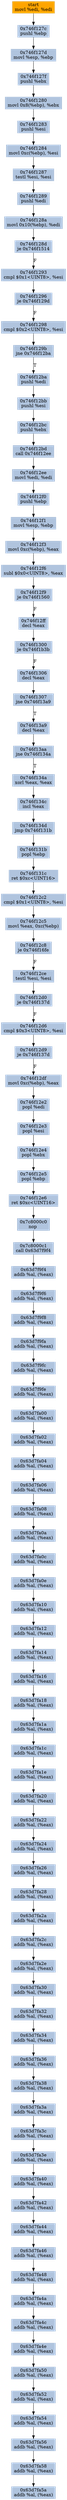 digraph G {
node[shape=rectangle,style=filled,fillcolor=lightsteelblue,color=lightsteelblue]
bgcolor="transparent"
a0x746f127amovl_edi_edi[label="start\nmovl %edi, %edi",color="lightgrey",fillcolor="orange"];
a0x746f127cpushl_ebp[label="0x746f127c\npushl %ebp"];
a0x746f127dmovl_esp_ebp[label="0x746f127d\nmovl %esp, %ebp"];
a0x746f127fpushl_ebx[label="0x746f127f\npushl %ebx"];
a0x746f1280movl_0x8ebp__ebx[label="0x746f1280\nmovl 0x8(%ebp), %ebx"];
a0x746f1283pushl_esi[label="0x746f1283\npushl %esi"];
a0x746f1284movl_0xcebp__esi[label="0x746f1284\nmovl 0xc(%ebp), %esi"];
a0x746f1287testl_esi_esi[label="0x746f1287\ntestl %esi, %esi"];
a0x746f1289pushl_edi[label="0x746f1289\npushl %edi"];
a0x746f128amovl_0x10ebp__edi[label="0x746f128a\nmovl 0x10(%ebp), %edi"];
a0x746f128dje_0x746f1514[label="0x746f128d\nje 0x746f1514"];
a0x746f1293cmpl_0x1UINT8_esi[label="0x746f1293\ncmpl $0x1<UINT8>, %esi"];
a0x746f1296je_0x746f129d[label="0x746f1296\nje 0x746f129d"];
a0x746f1298cmpl_0x2UINT8_esi[label="0x746f1298\ncmpl $0x2<UINT8>, %esi"];
a0x746f129bjne_0x746f12ba[label="0x746f129b\njne 0x746f12ba"];
a0x746f12bapushl_edi[label="0x746f12ba\npushl %edi"];
a0x746f12bbpushl_esi[label="0x746f12bb\npushl %esi"];
a0x746f12bcpushl_ebx[label="0x746f12bc\npushl %ebx"];
a0x746f12bdcall_0x746f12ee[label="0x746f12bd\ncall 0x746f12ee"];
a0x746f12eemovl_edi_edi[label="0x746f12ee\nmovl %edi, %edi"];
a0x746f12f0pushl_ebp[label="0x746f12f0\npushl %ebp"];
a0x746f12f1movl_esp_ebp[label="0x746f12f1\nmovl %esp, %ebp"];
a0x746f12f3movl_0xcebp__eax[label="0x746f12f3\nmovl 0xc(%ebp), %eax"];
a0x746f12f6subl_0x0UINT8_eax[label="0x746f12f6\nsubl $0x0<UINT8>, %eax"];
a0x746f12f9je_0x746f1560[label="0x746f12f9\nje 0x746f1560"];
a0x746f12ffdecl_eax[label="0x746f12ff\ndecl %eax"];
a0x746f1300je_0x746f1b3b[label="0x746f1300\nje 0x746f1b3b"];
a0x746f1306decl_eax[label="0x746f1306\ndecl %eax"];
a0x746f1307jne_0x746f13a9[label="0x746f1307\njne 0x746f13a9"];
a0x746f13a9decl_eax[label="0x746f13a9\ndecl %eax"];
a0x746f13aajne_0x746f134a[label="0x746f13aa\njne 0x746f134a"];
a0x746f134axorl_eax_eax[label="0x746f134a\nxorl %eax, %eax"];
a0x746f134cincl_eax[label="0x746f134c\nincl %eax"];
a0x746f134djmp_0x746f131b[label="0x746f134d\njmp 0x746f131b"];
a0x746f131bpopl_ebp[label="0x746f131b\npopl %ebp"];
a0x746f131cret_0xcUINT16[label="0x746f131c\nret $0xc<UINT16>"];
a0x746f12c2cmpl_0x1UINT8_esi[label="0x746f12c2\ncmpl $0x1<UINT8>, %esi"];
a0x746f12c5movl_eax_0xcebp_[label="0x746f12c5\nmovl %eax, 0xc(%ebp)"];
a0x746f12c8je_0x746f16fe[label="0x746f12c8\nje 0x746f16fe"];
a0x746f12cetestl_esi_esi[label="0x746f12ce\ntestl %esi, %esi"];
a0x746f12d0je_0x746f137d[label="0x746f12d0\nje 0x746f137d"];
a0x746f12d6cmpl_0x3UINT8_esi[label="0x746f12d6\ncmpl $0x3<UINT8>, %esi"];
a0x746f12d9je_0x746f137d[label="0x746f12d9\nje 0x746f137d"];
a0x746f12dfmovl_0xcebp__eax[label="0x746f12df\nmovl 0xc(%ebp), %eax"];
a0x746f12e2popl_edi[label="0x746f12e2\npopl %edi"];
a0x746f12e3popl_esi[label="0x746f12e3\npopl %esi"];
a0x746f12e4popl_ebx[label="0x746f12e4\npopl %ebx"];
a0x746f12e5popl_ebp[label="0x746f12e5\npopl %ebp"];
a0x746f12e6ret_0xcUINT16[label="0x746f12e6\nret $0xc<UINT16>"];
a0x7c8000c0nop_[label="0x7c8000c0\nnop "];
a0x7c8000c1call_0x63d7f9f4[label="0x7c8000c1\ncall 0x63d7f9f4"];
a0x63d7f9f4addb_al_eax_[label="0x63d7f9f4\naddb %al, (%eax)"];
a0x63d7f9f6addb_al_eax_[label="0x63d7f9f6\naddb %al, (%eax)"];
a0x63d7f9f8addb_al_eax_[label="0x63d7f9f8\naddb %al, (%eax)"];
a0x63d7f9faaddb_al_eax_[label="0x63d7f9fa\naddb %al, (%eax)"];
a0x63d7f9fcaddb_al_eax_[label="0x63d7f9fc\naddb %al, (%eax)"];
a0x63d7f9feaddb_al_eax_[label="0x63d7f9fe\naddb %al, (%eax)"];
a0x63d7fa00addb_al_eax_[label="0x63d7fa00\naddb %al, (%eax)"];
a0x63d7fa02addb_al_eax_[label="0x63d7fa02\naddb %al, (%eax)"];
a0x63d7fa04addb_al_eax_[label="0x63d7fa04\naddb %al, (%eax)"];
a0x63d7fa06addb_al_eax_[label="0x63d7fa06\naddb %al, (%eax)"];
a0x63d7fa08addb_al_eax_[label="0x63d7fa08\naddb %al, (%eax)"];
a0x63d7fa0aaddb_al_eax_[label="0x63d7fa0a\naddb %al, (%eax)"];
a0x63d7fa0caddb_al_eax_[label="0x63d7fa0c\naddb %al, (%eax)"];
a0x63d7fa0eaddb_al_eax_[label="0x63d7fa0e\naddb %al, (%eax)"];
a0x63d7fa10addb_al_eax_[label="0x63d7fa10\naddb %al, (%eax)"];
a0x63d7fa12addb_al_eax_[label="0x63d7fa12\naddb %al, (%eax)"];
a0x63d7fa14addb_al_eax_[label="0x63d7fa14\naddb %al, (%eax)"];
a0x63d7fa16addb_al_eax_[label="0x63d7fa16\naddb %al, (%eax)"];
a0x63d7fa18addb_al_eax_[label="0x63d7fa18\naddb %al, (%eax)"];
a0x63d7fa1aaddb_al_eax_[label="0x63d7fa1a\naddb %al, (%eax)"];
a0x63d7fa1caddb_al_eax_[label="0x63d7fa1c\naddb %al, (%eax)"];
a0x63d7fa1eaddb_al_eax_[label="0x63d7fa1e\naddb %al, (%eax)"];
a0x63d7fa20addb_al_eax_[label="0x63d7fa20\naddb %al, (%eax)"];
a0x63d7fa22addb_al_eax_[label="0x63d7fa22\naddb %al, (%eax)"];
a0x63d7fa24addb_al_eax_[label="0x63d7fa24\naddb %al, (%eax)"];
a0x63d7fa26addb_al_eax_[label="0x63d7fa26\naddb %al, (%eax)"];
a0x63d7fa28addb_al_eax_[label="0x63d7fa28\naddb %al, (%eax)"];
a0x63d7fa2aaddb_al_eax_[label="0x63d7fa2a\naddb %al, (%eax)"];
a0x63d7fa2caddb_al_eax_[label="0x63d7fa2c\naddb %al, (%eax)"];
a0x63d7fa2eaddb_al_eax_[label="0x63d7fa2e\naddb %al, (%eax)"];
a0x63d7fa30addb_al_eax_[label="0x63d7fa30\naddb %al, (%eax)"];
a0x63d7fa32addb_al_eax_[label="0x63d7fa32\naddb %al, (%eax)"];
a0x63d7fa34addb_al_eax_[label="0x63d7fa34\naddb %al, (%eax)"];
a0x63d7fa36addb_al_eax_[label="0x63d7fa36\naddb %al, (%eax)"];
a0x63d7fa38addb_al_eax_[label="0x63d7fa38\naddb %al, (%eax)"];
a0x63d7fa3aaddb_al_eax_[label="0x63d7fa3a\naddb %al, (%eax)"];
a0x63d7fa3caddb_al_eax_[label="0x63d7fa3c\naddb %al, (%eax)"];
a0x63d7fa3eaddb_al_eax_[label="0x63d7fa3e\naddb %al, (%eax)"];
a0x63d7fa40addb_al_eax_[label="0x63d7fa40\naddb %al, (%eax)"];
a0x63d7fa42addb_al_eax_[label="0x63d7fa42\naddb %al, (%eax)"];
a0x63d7fa44addb_al_eax_[label="0x63d7fa44\naddb %al, (%eax)"];
a0x63d7fa46addb_al_eax_[label="0x63d7fa46\naddb %al, (%eax)"];
a0x63d7fa48addb_al_eax_[label="0x63d7fa48\naddb %al, (%eax)"];
a0x63d7fa4aaddb_al_eax_[label="0x63d7fa4a\naddb %al, (%eax)"];
a0x63d7fa4caddb_al_eax_[label="0x63d7fa4c\naddb %al, (%eax)"];
a0x63d7fa4eaddb_al_eax_[label="0x63d7fa4e\naddb %al, (%eax)"];
a0x63d7fa50addb_al_eax_[label="0x63d7fa50\naddb %al, (%eax)"];
a0x63d7fa52addb_al_eax_[label="0x63d7fa52\naddb %al, (%eax)"];
a0x63d7fa54addb_al_eax_[label="0x63d7fa54\naddb %al, (%eax)"];
a0x63d7fa56addb_al_eax_[label="0x63d7fa56\naddb %al, (%eax)"];
a0x63d7fa58addb_al_eax_[label="0x63d7fa58\naddb %al, (%eax)"];
a0x63d7fa5aaddb_al_eax_[label="0x63d7fa5a\naddb %al, (%eax)"];
a0x746f127amovl_edi_edi -> a0x746f127cpushl_ebp [color="#000000"];
a0x746f127cpushl_ebp -> a0x746f127dmovl_esp_ebp [color="#000000"];
a0x746f127dmovl_esp_ebp -> a0x746f127fpushl_ebx [color="#000000"];
a0x746f127fpushl_ebx -> a0x746f1280movl_0x8ebp__ebx [color="#000000"];
a0x746f1280movl_0x8ebp__ebx -> a0x746f1283pushl_esi [color="#000000"];
a0x746f1283pushl_esi -> a0x746f1284movl_0xcebp__esi [color="#000000"];
a0x746f1284movl_0xcebp__esi -> a0x746f1287testl_esi_esi [color="#000000"];
a0x746f1287testl_esi_esi -> a0x746f1289pushl_edi [color="#000000"];
a0x746f1289pushl_edi -> a0x746f128amovl_0x10ebp__edi [color="#000000"];
a0x746f128amovl_0x10ebp__edi -> a0x746f128dje_0x746f1514 [color="#000000"];
a0x746f128dje_0x746f1514 -> a0x746f1293cmpl_0x1UINT8_esi [color="#000000",label="F"];
a0x746f1293cmpl_0x1UINT8_esi -> a0x746f1296je_0x746f129d [color="#000000"];
a0x746f1296je_0x746f129d -> a0x746f1298cmpl_0x2UINT8_esi [color="#000000",label="F"];
a0x746f1298cmpl_0x2UINT8_esi -> a0x746f129bjne_0x746f12ba [color="#000000"];
a0x746f129bjne_0x746f12ba -> a0x746f12bapushl_edi [color="#000000",label="T"];
a0x746f12bapushl_edi -> a0x746f12bbpushl_esi [color="#000000"];
a0x746f12bbpushl_esi -> a0x746f12bcpushl_ebx [color="#000000"];
a0x746f12bcpushl_ebx -> a0x746f12bdcall_0x746f12ee [color="#000000"];
a0x746f12bdcall_0x746f12ee -> a0x746f12eemovl_edi_edi [color="#000000"];
a0x746f12eemovl_edi_edi -> a0x746f12f0pushl_ebp [color="#000000"];
a0x746f12f0pushl_ebp -> a0x746f12f1movl_esp_ebp [color="#000000"];
a0x746f12f1movl_esp_ebp -> a0x746f12f3movl_0xcebp__eax [color="#000000"];
a0x746f12f3movl_0xcebp__eax -> a0x746f12f6subl_0x0UINT8_eax [color="#000000"];
a0x746f12f6subl_0x0UINT8_eax -> a0x746f12f9je_0x746f1560 [color="#000000"];
a0x746f12f9je_0x746f1560 -> a0x746f12ffdecl_eax [color="#000000",label="F"];
a0x746f12ffdecl_eax -> a0x746f1300je_0x746f1b3b [color="#000000"];
a0x746f1300je_0x746f1b3b -> a0x746f1306decl_eax [color="#000000",label="F"];
a0x746f1306decl_eax -> a0x746f1307jne_0x746f13a9 [color="#000000"];
a0x746f1307jne_0x746f13a9 -> a0x746f13a9decl_eax [color="#000000",label="T"];
a0x746f13a9decl_eax -> a0x746f13aajne_0x746f134a [color="#000000"];
a0x746f13aajne_0x746f134a -> a0x746f134axorl_eax_eax [color="#000000",label="T"];
a0x746f134axorl_eax_eax -> a0x746f134cincl_eax [color="#000000"];
a0x746f134cincl_eax -> a0x746f134djmp_0x746f131b [color="#000000"];
a0x746f134djmp_0x746f131b -> a0x746f131bpopl_ebp [color="#000000"];
a0x746f131bpopl_ebp -> a0x746f131cret_0xcUINT16 [color="#000000"];
a0x746f131cret_0xcUINT16 -> a0x746f12c2cmpl_0x1UINT8_esi [color="#000000"];
a0x746f12c2cmpl_0x1UINT8_esi -> a0x746f12c5movl_eax_0xcebp_ [color="#000000"];
a0x746f12c5movl_eax_0xcebp_ -> a0x746f12c8je_0x746f16fe [color="#000000"];
a0x746f12c8je_0x746f16fe -> a0x746f12cetestl_esi_esi [color="#000000",label="F"];
a0x746f12cetestl_esi_esi -> a0x746f12d0je_0x746f137d [color="#000000"];
a0x746f12d0je_0x746f137d -> a0x746f12d6cmpl_0x3UINT8_esi [color="#000000",label="F"];
a0x746f12d6cmpl_0x3UINT8_esi -> a0x746f12d9je_0x746f137d [color="#000000"];
a0x746f12d9je_0x746f137d -> a0x746f12dfmovl_0xcebp__eax [color="#000000",label="F"];
a0x746f12dfmovl_0xcebp__eax -> a0x746f12e2popl_edi [color="#000000"];
a0x746f12e2popl_edi -> a0x746f12e3popl_esi [color="#000000"];
a0x746f12e3popl_esi -> a0x746f12e4popl_ebx [color="#000000"];
a0x746f12e4popl_ebx -> a0x746f12e5popl_ebp [color="#000000"];
a0x746f12e5popl_ebp -> a0x746f12e6ret_0xcUINT16 [color="#000000"];
a0x746f12e6ret_0xcUINT16 -> a0x7c8000c0nop_ [color="#000000"];
a0x7c8000c0nop_ -> a0x7c8000c1call_0x63d7f9f4 [color="#000000"];
a0x7c8000c1call_0x63d7f9f4 -> a0x63d7f9f4addb_al_eax_ [color="#000000"];
a0x63d7f9f4addb_al_eax_ -> a0x63d7f9f6addb_al_eax_ [color="#000000"];
a0x63d7f9f6addb_al_eax_ -> a0x63d7f9f8addb_al_eax_ [color="#000000"];
a0x63d7f9f8addb_al_eax_ -> a0x63d7f9faaddb_al_eax_ [color="#000000"];
a0x63d7f9faaddb_al_eax_ -> a0x63d7f9fcaddb_al_eax_ [color="#000000"];
a0x63d7f9fcaddb_al_eax_ -> a0x63d7f9feaddb_al_eax_ [color="#000000"];
a0x63d7f9feaddb_al_eax_ -> a0x63d7fa00addb_al_eax_ [color="#000000"];
a0x63d7fa00addb_al_eax_ -> a0x63d7fa02addb_al_eax_ [color="#000000"];
a0x63d7fa02addb_al_eax_ -> a0x63d7fa04addb_al_eax_ [color="#000000"];
a0x63d7fa04addb_al_eax_ -> a0x63d7fa06addb_al_eax_ [color="#000000"];
a0x63d7fa06addb_al_eax_ -> a0x63d7fa08addb_al_eax_ [color="#000000"];
a0x63d7fa08addb_al_eax_ -> a0x63d7fa0aaddb_al_eax_ [color="#000000"];
a0x63d7fa0aaddb_al_eax_ -> a0x63d7fa0caddb_al_eax_ [color="#000000"];
a0x63d7fa0caddb_al_eax_ -> a0x63d7fa0eaddb_al_eax_ [color="#000000"];
a0x63d7fa0eaddb_al_eax_ -> a0x63d7fa10addb_al_eax_ [color="#000000"];
a0x63d7fa10addb_al_eax_ -> a0x63d7fa12addb_al_eax_ [color="#000000"];
a0x63d7fa12addb_al_eax_ -> a0x63d7fa14addb_al_eax_ [color="#000000"];
a0x63d7fa14addb_al_eax_ -> a0x63d7fa16addb_al_eax_ [color="#000000"];
a0x63d7fa16addb_al_eax_ -> a0x63d7fa18addb_al_eax_ [color="#000000"];
a0x63d7fa18addb_al_eax_ -> a0x63d7fa1aaddb_al_eax_ [color="#000000"];
a0x63d7fa1aaddb_al_eax_ -> a0x63d7fa1caddb_al_eax_ [color="#000000"];
a0x63d7fa1caddb_al_eax_ -> a0x63d7fa1eaddb_al_eax_ [color="#000000"];
a0x63d7fa1eaddb_al_eax_ -> a0x63d7fa20addb_al_eax_ [color="#000000"];
a0x63d7fa20addb_al_eax_ -> a0x63d7fa22addb_al_eax_ [color="#000000"];
a0x63d7fa22addb_al_eax_ -> a0x63d7fa24addb_al_eax_ [color="#000000"];
a0x63d7fa24addb_al_eax_ -> a0x63d7fa26addb_al_eax_ [color="#000000"];
a0x63d7fa26addb_al_eax_ -> a0x63d7fa28addb_al_eax_ [color="#000000"];
a0x63d7fa28addb_al_eax_ -> a0x63d7fa2aaddb_al_eax_ [color="#000000"];
a0x63d7fa2aaddb_al_eax_ -> a0x63d7fa2caddb_al_eax_ [color="#000000"];
a0x63d7fa2caddb_al_eax_ -> a0x63d7fa2eaddb_al_eax_ [color="#000000"];
a0x63d7fa2eaddb_al_eax_ -> a0x63d7fa30addb_al_eax_ [color="#000000"];
a0x63d7fa30addb_al_eax_ -> a0x63d7fa32addb_al_eax_ [color="#000000"];
a0x63d7fa32addb_al_eax_ -> a0x63d7fa34addb_al_eax_ [color="#000000"];
a0x63d7fa34addb_al_eax_ -> a0x63d7fa36addb_al_eax_ [color="#000000"];
a0x63d7fa36addb_al_eax_ -> a0x63d7fa38addb_al_eax_ [color="#000000"];
a0x63d7fa38addb_al_eax_ -> a0x63d7fa3aaddb_al_eax_ [color="#000000"];
a0x63d7fa3aaddb_al_eax_ -> a0x63d7fa3caddb_al_eax_ [color="#000000"];
a0x63d7fa3caddb_al_eax_ -> a0x63d7fa3eaddb_al_eax_ [color="#000000"];
a0x63d7fa3eaddb_al_eax_ -> a0x63d7fa40addb_al_eax_ [color="#000000"];
a0x63d7fa40addb_al_eax_ -> a0x63d7fa42addb_al_eax_ [color="#000000"];
a0x63d7fa42addb_al_eax_ -> a0x63d7fa44addb_al_eax_ [color="#000000"];
a0x63d7fa44addb_al_eax_ -> a0x63d7fa46addb_al_eax_ [color="#000000"];
a0x63d7fa46addb_al_eax_ -> a0x63d7fa48addb_al_eax_ [color="#000000"];
a0x63d7fa48addb_al_eax_ -> a0x63d7fa4aaddb_al_eax_ [color="#000000"];
a0x63d7fa4aaddb_al_eax_ -> a0x63d7fa4caddb_al_eax_ [color="#000000"];
a0x63d7fa4caddb_al_eax_ -> a0x63d7fa4eaddb_al_eax_ [color="#000000"];
a0x63d7fa4eaddb_al_eax_ -> a0x63d7fa50addb_al_eax_ [color="#000000"];
a0x63d7fa50addb_al_eax_ -> a0x63d7fa52addb_al_eax_ [color="#000000"];
a0x63d7fa52addb_al_eax_ -> a0x63d7fa54addb_al_eax_ [color="#000000"];
a0x63d7fa54addb_al_eax_ -> a0x63d7fa56addb_al_eax_ [color="#000000"];
a0x63d7fa56addb_al_eax_ -> a0x63d7fa58addb_al_eax_ [color="#000000"];
a0x63d7fa58addb_al_eax_ -> a0x63d7fa5aaddb_al_eax_ [color="#000000"];
}
